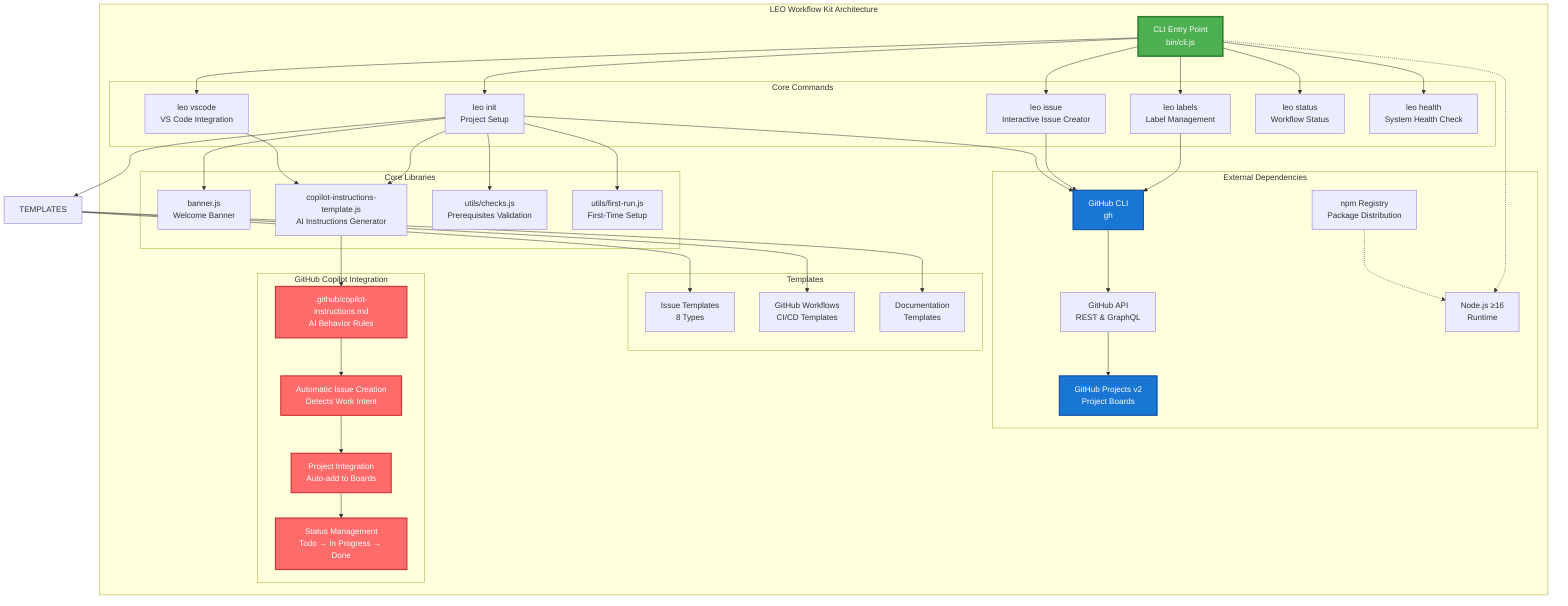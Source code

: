 graph TB
    subgraph "LEO Workflow Kit Architecture"
        CLI[CLI Entry Point<br/>bin/cli.js]
        
        subgraph "Core Commands"
            INIT[leo init<br/>Project Setup]
            ISSUE[leo issue<br/>Interactive Issue Creator]
            LABELS[leo labels<br/>Label Management]
            VSCODE[leo vscode<br/>VS Code Integration]
            STATUS[leo status<br/>Workflow Status]
            HEALTH[leo health<br/>System Health Check]
        end
        
        subgraph "Core Libraries"
            BANNER[banner.js<br/>Welcome Banner]
            COPILOT[copilot-instructions-template.js<br/>AI Instructions Generator]
            CHECKS[utils/checks.js<br/>Prerequisites Validation]
            FIRSTRUN[utils/first-run.js<br/>First-Time Setup]
        end
        
        subgraph "Templates"
            ISSUES[Issue Templates<br/>8 Types]
            WORKFLOWS[GitHub Workflows<br/>CI/CD Templates]
            DOCS[Documentation<br/>Templates]
        end
        
        subgraph "External Dependencies"
            GH[GitHub CLI<br/>gh]
            GHAPI[GitHub API<br/>REST & GraphQL]
            GHPROJECTS[GitHub Projects v2<br/>Project Boards]
            NODE[Node.js ≥16<br/>Runtime]
            NPM[npm Registry<br/>Package Distribution]
        end
        
        subgraph "GitHub Copilot Integration"
            COPILOT_INST[.github/copilot-instructions.md<br/>AI Behavior Rules]
            AUTO_ISSUE[Automatic Issue Creation<br/>Detects Work Intent]
            AUTO_PROJECT[Project Integration<br/>Auto-add to Boards]
            AUTO_STATUS[Status Management<br/>Todo → In Progress → Done]
        end
    end
    
    CLI --> INIT
    CLI --> ISSUE
    CLI --> LABELS
    CLI --> VSCODE
    CLI --> STATUS
    CLI --> HEALTH
    
    INIT --> BANNER
    INIT --> COPILOT
    INIT --> CHECKS
    INIT --> FIRSTRUN
    INIT --> TEMPLATES
    
    VSCODE --> COPILOT
    LABELS --> GH
    ISSUE --> GH
    
    COPILOT --> COPILOT_INST
    COPILOT_INST --> AUTO_ISSUE
    AUTO_ISSUE --> AUTO_PROJECT
    AUTO_PROJECT --> AUTO_STATUS
    
    INIT --> GH
    GH --> GHAPI
    GHAPI --> GHPROJECTS
    
    TEMPLATES --> ISSUES
    TEMPLATES --> WORKFLOWS
    TEMPLATES --> DOCS
    
    CLI -.-> NODE
    NPM -.-> NODE
    
    style CLI fill:#4CAF50,stroke:#2E7D32,stroke-width:3px,color:#fff
    style COPILOT_INST fill:#FF6B6B,stroke:#C92A2A,stroke-width:2px,color:#fff
    style AUTO_ISSUE fill:#FF6B6B,stroke:#C92A2A,stroke-width:2px,color:#fff
    style AUTO_PROJECT fill:#FF6B6B,stroke:#C92A2A,stroke-width:2px,color:#fff
    style AUTO_STATUS fill:#FF6B6B,stroke:#C92A2A,stroke-width:2px,color:#fff
    style GHPROJECTS fill:#1976D2,stroke:#0D47A1,stroke-width:2px,color:#fff
    style GH fill:#1976D2,stroke:#0D47A1,stroke-width:2px,color:#fff